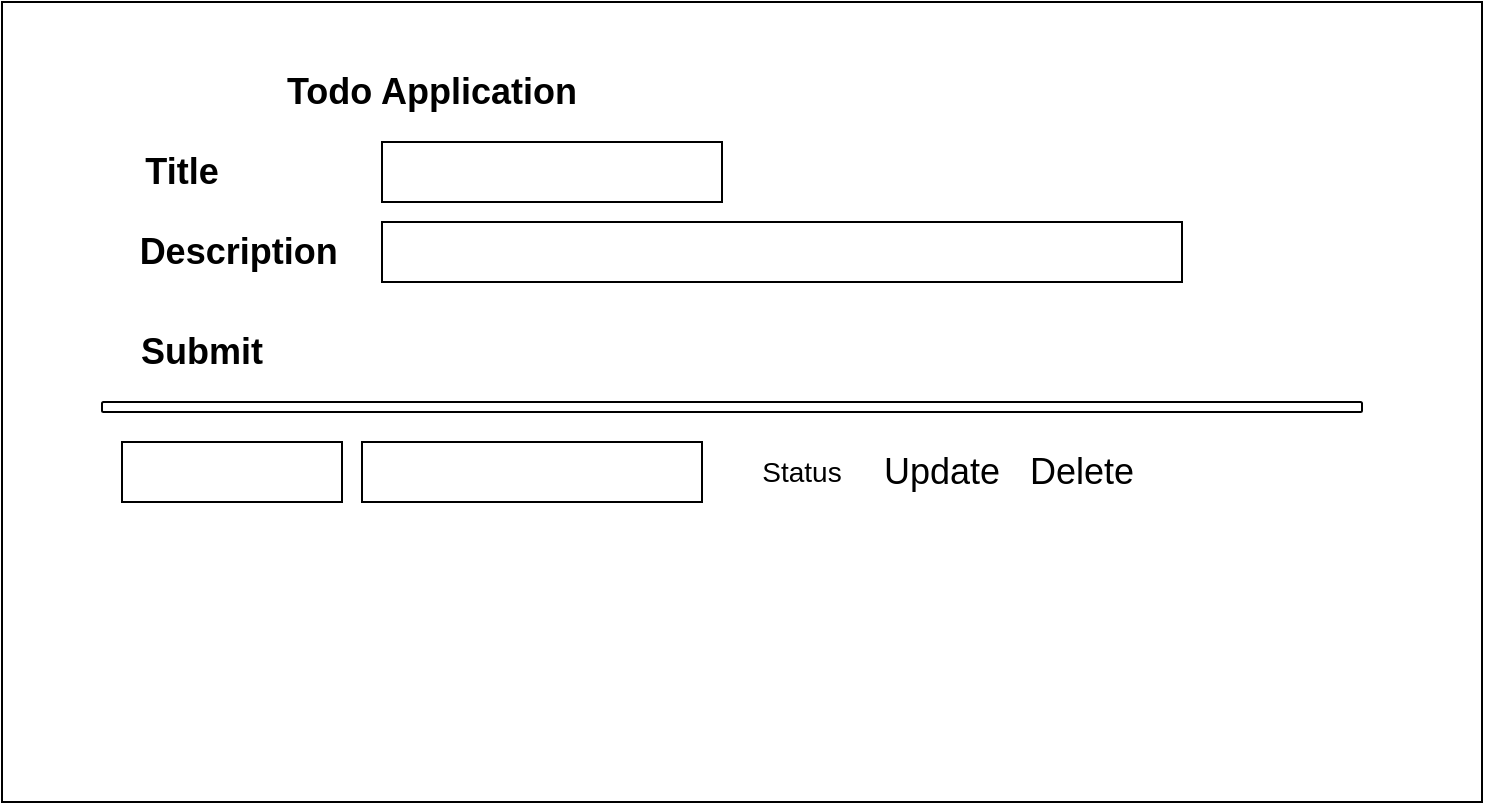 <mxfile version="21.3.5" type="device">
  <diagram id="W8DKrPCupSlnZoKeABn-" name="Page-1">
    <mxGraphModel dx="1242" dy="738" grid="1" gridSize="10" guides="1" tooltips="1" connect="1" arrows="1" fold="1" page="1" pageScale="1" pageWidth="827" pageHeight="1169" math="0" shadow="0">
      <root>
        <mxCell id="0" />
        <mxCell id="1" parent="0" />
        <mxCell id="wt5BssXws5Yy7V1C5sZg-4" value="" style="rounded=0;whiteSpace=wrap;html=1;" parent="1" vertex="1">
          <mxGeometry x="40" y="50" width="740" height="400" as="geometry" />
        </mxCell>
        <mxCell id="wt5BssXws5Yy7V1C5sZg-5" value="" style="rounded=0;whiteSpace=wrap;html=1;" parent="1" vertex="1">
          <mxGeometry x="230" y="120" width="170" height="30" as="geometry" />
        </mxCell>
        <mxCell id="wt5BssXws5Yy7V1C5sZg-7" value="" style="rounded=0;whiteSpace=wrap;html=1;" parent="1" vertex="1">
          <mxGeometry x="100" y="270" width="110" height="30" as="geometry" />
        </mxCell>
        <mxCell id="wt5BssXws5Yy7V1C5sZg-8" value="" style="rounded=0;whiteSpace=wrap;html=1;" parent="1" vertex="1">
          <mxGeometry x="220" y="270" width="170" height="30" as="geometry" />
        </mxCell>
        <mxCell id="UK8RcFggqRUaBlsI8f50-1" value="&lt;font style=&quot;font-size: 18px;&quot;&gt;&lt;b&gt;Title&lt;/b&gt;&lt;/font&gt;" style="text;html=1;strokeColor=none;fillColor=none;align=center;verticalAlign=middle;whiteSpace=wrap;rounded=0;" vertex="1" parent="1">
          <mxGeometry x="100" y="120" width="60" height="30" as="geometry" />
        </mxCell>
        <mxCell id="UK8RcFggqRUaBlsI8f50-2" value="" style="rounded=0;whiteSpace=wrap;html=1;" vertex="1" parent="1">
          <mxGeometry x="230" y="160" width="400" height="30" as="geometry" />
        </mxCell>
        <mxCell id="UK8RcFggqRUaBlsI8f50-3" value="&lt;b&gt;&lt;font style=&quot;font-size: 18px;&quot;&gt;Todo Application&lt;/font&gt;&lt;/b&gt;" style="text;html=1;strokeColor=none;fillColor=none;align=center;verticalAlign=middle;whiteSpace=wrap;rounded=0;" vertex="1" parent="1">
          <mxGeometry x="110" y="80" width="290" height="30" as="geometry" />
        </mxCell>
        <mxCell id="UK8RcFggqRUaBlsI8f50-4" value="&lt;font style=&quot;font-size: 18px;&quot;&gt;&lt;b style=&quot;&quot;&gt;Description&lt;/b&gt;&lt;/font&gt;&amp;nbsp;" style="text;html=1;strokeColor=none;fillColor=none;align=center;verticalAlign=middle;whiteSpace=wrap;rounded=0;" vertex="1" parent="1">
          <mxGeometry x="130" y="160" width="60" height="30" as="geometry" />
        </mxCell>
        <mxCell id="UK8RcFggqRUaBlsI8f50-5" value="&lt;font style=&quot;font-size: 18px;&quot;&gt;&lt;b&gt;Submit&lt;/b&gt;&lt;/font&gt;" style="text;html=1;strokeColor=none;fillColor=none;align=center;verticalAlign=middle;whiteSpace=wrap;rounded=0;" vertex="1" parent="1">
          <mxGeometry x="110" y="210" width="60" height="30" as="geometry" />
        </mxCell>
        <mxCell id="UK8RcFggqRUaBlsI8f50-6" value="&lt;font style=&quot;font-size: 14px;&quot;&gt;Status&lt;/font&gt;" style="text;html=1;strokeColor=none;fillColor=none;align=center;verticalAlign=middle;whiteSpace=wrap;rounded=0;" vertex="1" parent="1">
          <mxGeometry x="410" y="270" width="60" height="30" as="geometry" />
        </mxCell>
        <mxCell id="UK8RcFggqRUaBlsI8f50-7" value="&lt;font style=&quot;font-size: 18px;&quot;&gt;Update&lt;/font&gt;" style="text;html=1;strokeColor=none;fillColor=none;align=center;verticalAlign=middle;whiteSpace=wrap;rounded=0;" vertex="1" parent="1">
          <mxGeometry x="480" y="270" width="60" height="30" as="geometry" />
        </mxCell>
        <mxCell id="UK8RcFggqRUaBlsI8f50-8" value="&lt;font style=&quot;font-size: 18px;&quot;&gt;Delete&lt;/font&gt;" style="text;html=1;strokeColor=none;fillColor=none;align=center;verticalAlign=middle;whiteSpace=wrap;rounded=0;" vertex="1" parent="1">
          <mxGeometry x="550" y="270" width="60" height="30" as="geometry" />
        </mxCell>
        <mxCell id="UK8RcFggqRUaBlsI8f50-9" value="" style="rounded=1;whiteSpace=wrap;html=1;" vertex="1" parent="1">
          <mxGeometry x="90" y="250" width="630" height="5" as="geometry" />
        </mxCell>
      </root>
    </mxGraphModel>
  </diagram>
</mxfile>

